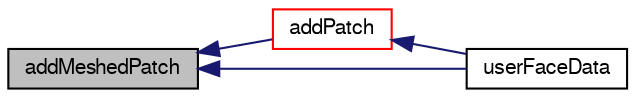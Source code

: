digraph "addMeshedPatch"
{
  bgcolor="transparent";
  edge [fontname="FreeSans",fontsize="10",labelfontname="FreeSans",labelfontsize="10"];
  node [fontname="FreeSans",fontsize="10",shape=record];
  rankdir="LR";
  Node10293 [label="addMeshedPatch",height=0.2,width=0.4,color="black", fillcolor="grey75", style="filled", fontcolor="black"];
  Node10293 -> Node10294 [dir="back",color="midnightblue",fontsize="10",style="solid",fontname="FreeSans"];
  Node10294 [label="addPatch",height=0.2,width=0.4,color="red",URL="$a24662.html#a7648b2de2bf053048ba38532a8cf73a1",tooltip="Helper:add patch to mesh. Update all registered fields. "];
  Node10294 -> Node10299 [dir="back",color="midnightblue",fontsize="10",style="solid",fontname="FreeSans"];
  Node10299 [label="userFaceData",height=0.2,width=0.4,color="black",URL="$a24662.html#a2cb6efa4184bedfbed60b069881c26a3"];
  Node10293 -> Node10299 [dir="back",color="midnightblue",fontsize="10",style="solid",fontname="FreeSans"];
}
